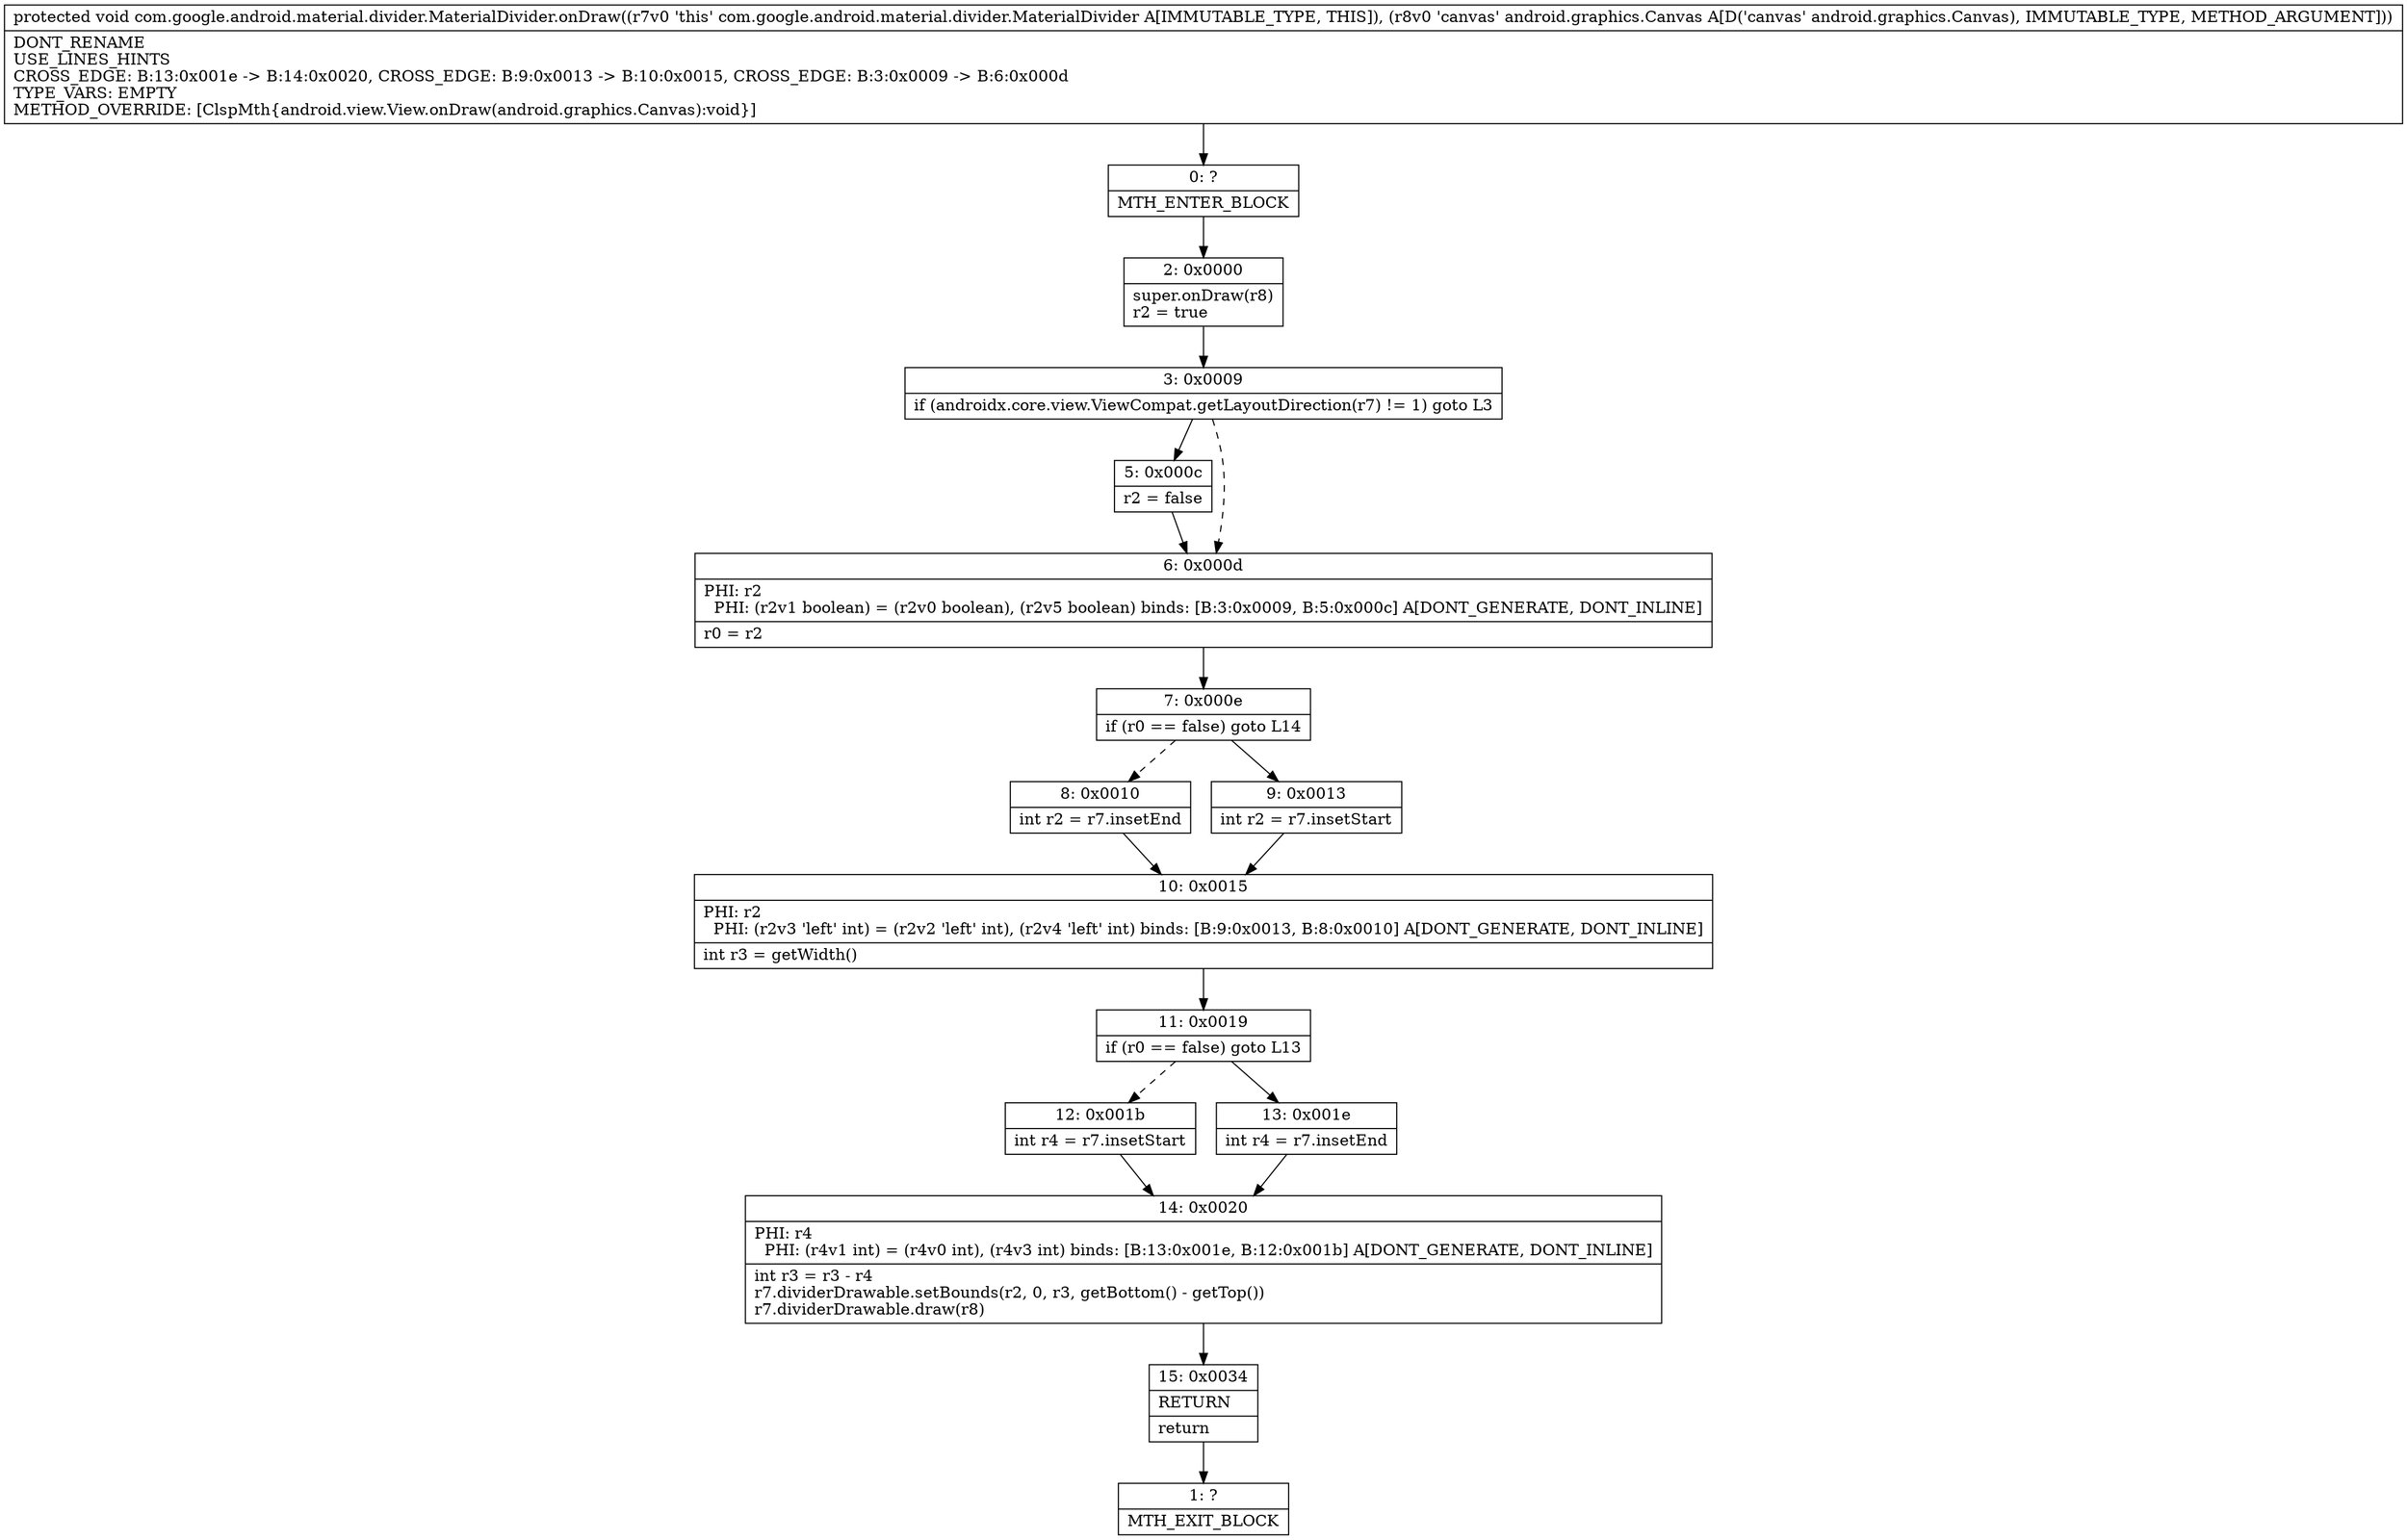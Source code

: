 digraph "CFG forcom.google.android.material.divider.MaterialDivider.onDraw(Landroid\/graphics\/Canvas;)V" {
Node_0 [shape=record,label="{0\:\ ?|MTH_ENTER_BLOCK\l}"];
Node_2 [shape=record,label="{2\:\ 0x0000|super.onDraw(r8)\lr2 = true\l}"];
Node_3 [shape=record,label="{3\:\ 0x0009|if (androidx.core.view.ViewCompat.getLayoutDirection(r7) != 1) goto L3\l}"];
Node_5 [shape=record,label="{5\:\ 0x000c|r2 = false\l}"];
Node_6 [shape=record,label="{6\:\ 0x000d|PHI: r2 \l  PHI: (r2v1 boolean) = (r2v0 boolean), (r2v5 boolean) binds: [B:3:0x0009, B:5:0x000c] A[DONT_GENERATE, DONT_INLINE]\l|r0 = r2\l}"];
Node_7 [shape=record,label="{7\:\ 0x000e|if (r0 == false) goto L14\l}"];
Node_8 [shape=record,label="{8\:\ 0x0010|int r2 = r7.insetEnd\l}"];
Node_10 [shape=record,label="{10\:\ 0x0015|PHI: r2 \l  PHI: (r2v3 'left' int) = (r2v2 'left' int), (r2v4 'left' int) binds: [B:9:0x0013, B:8:0x0010] A[DONT_GENERATE, DONT_INLINE]\l|int r3 = getWidth()\l}"];
Node_11 [shape=record,label="{11\:\ 0x0019|if (r0 == false) goto L13\l}"];
Node_12 [shape=record,label="{12\:\ 0x001b|int r4 = r7.insetStart\l}"];
Node_14 [shape=record,label="{14\:\ 0x0020|PHI: r4 \l  PHI: (r4v1 int) = (r4v0 int), (r4v3 int) binds: [B:13:0x001e, B:12:0x001b] A[DONT_GENERATE, DONT_INLINE]\l|int r3 = r3 \- r4\lr7.dividerDrawable.setBounds(r2, 0, r3, getBottom() \- getTop())\lr7.dividerDrawable.draw(r8)\l}"];
Node_15 [shape=record,label="{15\:\ 0x0034|RETURN\l|return\l}"];
Node_1 [shape=record,label="{1\:\ ?|MTH_EXIT_BLOCK\l}"];
Node_13 [shape=record,label="{13\:\ 0x001e|int r4 = r7.insetEnd\l}"];
Node_9 [shape=record,label="{9\:\ 0x0013|int r2 = r7.insetStart\l}"];
MethodNode[shape=record,label="{protected void com.google.android.material.divider.MaterialDivider.onDraw((r7v0 'this' com.google.android.material.divider.MaterialDivider A[IMMUTABLE_TYPE, THIS]), (r8v0 'canvas' android.graphics.Canvas A[D('canvas' android.graphics.Canvas), IMMUTABLE_TYPE, METHOD_ARGUMENT]))  | DONT_RENAME\lUSE_LINES_HINTS\lCROSS_EDGE: B:13:0x001e \-\> B:14:0x0020, CROSS_EDGE: B:9:0x0013 \-\> B:10:0x0015, CROSS_EDGE: B:3:0x0009 \-\> B:6:0x000d\lTYPE_VARS: EMPTY\lMETHOD_OVERRIDE: [ClspMth\{android.view.View.onDraw(android.graphics.Canvas):void\}]\l}"];
MethodNode -> Node_0;Node_0 -> Node_2;
Node_2 -> Node_3;
Node_3 -> Node_5;
Node_3 -> Node_6[style=dashed];
Node_5 -> Node_6;
Node_6 -> Node_7;
Node_7 -> Node_8[style=dashed];
Node_7 -> Node_9;
Node_8 -> Node_10;
Node_10 -> Node_11;
Node_11 -> Node_12[style=dashed];
Node_11 -> Node_13;
Node_12 -> Node_14;
Node_14 -> Node_15;
Node_15 -> Node_1;
Node_13 -> Node_14;
Node_9 -> Node_10;
}

